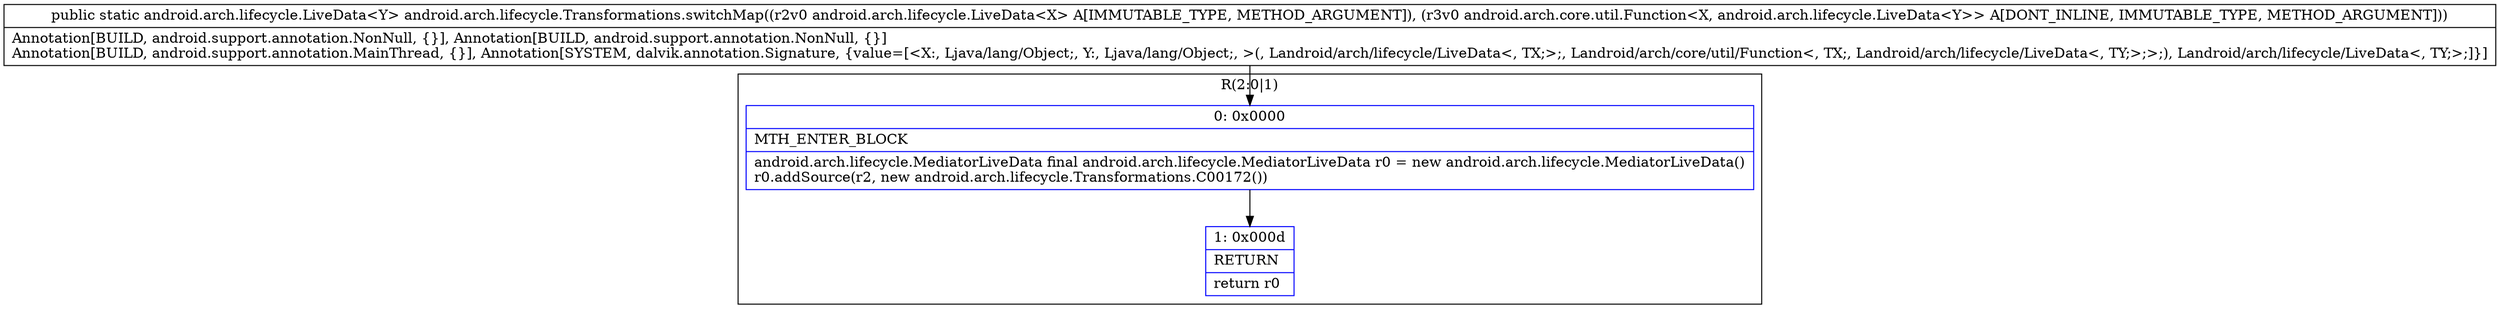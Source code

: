 digraph "CFG forandroid.arch.lifecycle.Transformations.switchMap(Landroid\/arch\/lifecycle\/LiveData;Landroid\/arch\/core\/util\/Function;)Landroid\/arch\/lifecycle\/LiveData;" {
subgraph cluster_Region_309915038 {
label = "R(2:0|1)";
node [shape=record,color=blue];
Node_0 [shape=record,label="{0\:\ 0x0000|MTH_ENTER_BLOCK\l|android.arch.lifecycle.MediatorLiveData final android.arch.lifecycle.MediatorLiveData r0 = new android.arch.lifecycle.MediatorLiveData()\lr0.addSource(r2, new android.arch.lifecycle.Transformations.C00172())\l}"];
Node_1 [shape=record,label="{1\:\ 0x000d|RETURN\l|return r0\l}"];
}
MethodNode[shape=record,label="{public static android.arch.lifecycle.LiveData\<Y\> android.arch.lifecycle.Transformations.switchMap((r2v0 android.arch.lifecycle.LiveData\<X\> A[IMMUTABLE_TYPE, METHOD_ARGUMENT]), (r3v0 android.arch.core.util.Function\<X, android.arch.lifecycle.LiveData\<Y\>\> A[DONT_INLINE, IMMUTABLE_TYPE, METHOD_ARGUMENT]))  | Annotation[BUILD, android.support.annotation.NonNull, \{\}], Annotation[BUILD, android.support.annotation.NonNull, \{\}]\lAnnotation[BUILD, android.support.annotation.MainThread, \{\}], Annotation[SYSTEM, dalvik.annotation.Signature, \{value=[\<X:, Ljava\/lang\/Object;, Y:, Ljava\/lang\/Object;, \>(, Landroid\/arch\/lifecycle\/LiveData\<, TX;\>;, Landroid\/arch\/core\/util\/Function\<, TX;, Landroid\/arch\/lifecycle\/LiveData\<, TY;\>;\>;), Landroid\/arch\/lifecycle\/LiveData\<, TY;\>;]\}]\l}"];
MethodNode -> Node_0;
Node_0 -> Node_1;
}

